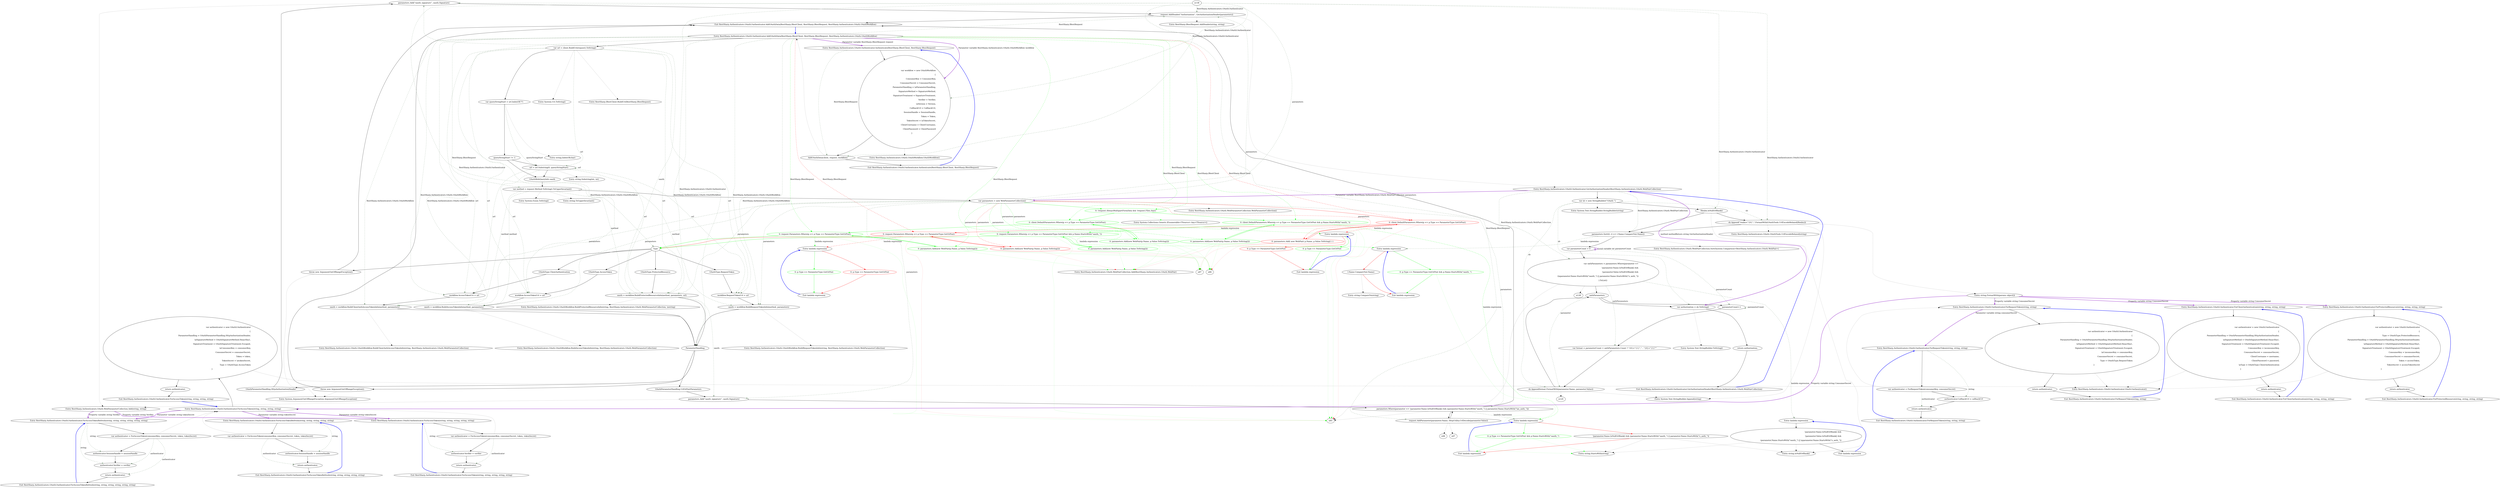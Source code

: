 digraph  {
n0 [cluster="RestSharp.Authenticators.OAuth1Authenticator.ForRequestToken(string, string)", label="Entry RestSharp.Authenticators.OAuth1Authenticator.ForRequestToken(string, string)", span="37-37"];
n1 [cluster="RestSharp.Authenticators.OAuth1Authenticator.ForRequestToken(string, string)", label="var authenticator = new OAuth1Authenticator\r\n									{\r\n										ParameterHandling = OAuthParameterHandling.HttpAuthorizationHeader,\r\n										\\nSignatureMethod = OAuthSignatureMethod.HmacSha1,\r\n										SignatureTreatment = OAuthSignatureTreatment.Escaped,\r\n										\\nConsumerKey = consumerKey,\r\n										ConsumerSecret = consumerSecret,\r\n											Type = OAuthType.RequestToken\r\n									}", span="39-47"];
n5 [cluster="RestSharp.Authenticators.OAuth1Authenticator.ForRequestToken(string, string, string)", label="Entry RestSharp.Authenticators.OAuth1Authenticator.ForRequestToken(string, string, string)", span="51-51"];
n2 [cluster="RestSharp.Authenticators.OAuth1Authenticator.ForRequestToken(string, string)", label="return authenticator;", span="48-48"];
n4 [cluster="RestSharp.Authenticators.OAuth1Authenticator.OAuth1Authenticator()", label="Entry RestSharp.Authenticators.OAuth1Authenticator.OAuth1Authenticator()", span="18-18"];
n3 [cluster="RestSharp.Authenticators.OAuth1Authenticator.ForRequestToken(string, string)", label="Exit RestSharp.Authenticators.OAuth1Authenticator.ForRequestToken(string, string)", span="37-37"];
n6 [cluster="RestSharp.Authenticators.OAuth1Authenticator.ForRequestToken(string, string, string)", label="var authenticator = ForRequestToken(consumerKey, consumerSecret)", span="53-53"];
n7 [cluster="RestSharp.Authenticators.OAuth1Authenticator.ForRequestToken(string, string, string)", label="authenticator.CallbackUrl = callbackUrl", span="54-54"];
n8 [cluster="RestSharp.Authenticators.OAuth1Authenticator.ForRequestToken(string, string, string)", label="return authenticator;", span="55-55"];
n9 [cluster="RestSharp.Authenticators.OAuth1Authenticator.ForRequestToken(string, string, string)", label="Exit RestSharp.Authenticators.OAuth1Authenticator.ForRequestToken(string, string, string)", span="51-51"];
n10 [cluster="RestSharp.Authenticators.OAuth1Authenticator.ForAccessToken(string, string, string, string)", label="Entry RestSharp.Authenticators.OAuth1Authenticator.ForAccessToken(string, string, string, string)", span="58-58"];
n11 [cluster="RestSharp.Authenticators.OAuth1Authenticator.ForAccessToken(string, string, string, string)", label="var authenticator = new OAuth1Authenticator\r\n									{\r\n										ParameterHandling = OAuthParameterHandling.HttpAuthorizationHeader,\r\n										\\nSignatureMethod = OAuthSignatureMethod.HmacSha1,\r\n										SignatureTreatment = OAuthSignatureTreatment.Escaped,\r\n										\\nConsumerKey = consumerKey,\r\n										ConsumerSecret = consumerSecret,\r\n										Token = token,\r\n										TokenSecret = \\ntokenSecret,\r\n										Type = OAuthType.AccessToken\r\n									}", span="60-70"];
n14 [cluster="RestSharp.Authenticators.OAuth1Authenticator.ForAccessToken(string, string, string, string, string)", label="Entry RestSharp.Authenticators.OAuth1Authenticator.ForAccessToken(string, string, string, string, string)", span="74-74"];
n19 [cluster="RestSharp.Authenticators.OAuth1Authenticator.ForAccessTokenRefresh(string, string, string, string, string)", label="Entry RestSharp.Authenticators.OAuth1Authenticator.ForAccessTokenRefresh(string, string, string, string, string)", span="81-81"];
n24 [cluster="RestSharp.Authenticators.OAuth1Authenticator.ForAccessTokenRefresh(string, string, string, string, string, string)", label="Entry RestSharp.Authenticators.OAuth1Authenticator.ForAccessTokenRefresh(string, string, string, string, string, string)", span="88-88"];
n12 [cluster="RestSharp.Authenticators.OAuth1Authenticator.ForAccessToken(string, string, string, string)", label="return authenticator;", span="71-71"];
n13 [cluster="RestSharp.Authenticators.OAuth1Authenticator.ForAccessToken(string, string, string, string)", label="Exit RestSharp.Authenticators.OAuth1Authenticator.ForAccessToken(string, string, string, string)", span="58-58"];
n15 [cluster="RestSharp.Authenticators.OAuth1Authenticator.ForAccessToken(string, string, string, string, string)", label="var authenticator = ForAccessToken(consumerKey, consumerSecret, token, tokenSecret)", span="76-76"];
n16 [cluster="RestSharp.Authenticators.OAuth1Authenticator.ForAccessToken(string, string, string, string, string)", label="authenticator.Verifier = verifier", span="77-77"];
n17 [cluster="RestSharp.Authenticators.OAuth1Authenticator.ForAccessToken(string, string, string, string, string)", label="return authenticator;", span="78-78"];
n18 [cluster="RestSharp.Authenticators.OAuth1Authenticator.ForAccessToken(string, string, string, string, string)", label="Exit RestSharp.Authenticators.OAuth1Authenticator.ForAccessToken(string, string, string, string, string)", span="74-74"];
n20 [cluster="RestSharp.Authenticators.OAuth1Authenticator.ForAccessTokenRefresh(string, string, string, string, string)", label="var authenticator = ForAccessToken(consumerKey, consumerSecret, token, tokenSecret)", span="83-83"];
n21 [cluster="RestSharp.Authenticators.OAuth1Authenticator.ForAccessTokenRefresh(string, string, string, string, string)", label="authenticator.SessionHandle = sessionHandle", span="84-84"];
n22 [cluster="RestSharp.Authenticators.OAuth1Authenticator.ForAccessTokenRefresh(string, string, string, string, string)", label="return authenticator;", span="85-85"];
n23 [cluster="RestSharp.Authenticators.OAuth1Authenticator.ForAccessTokenRefresh(string, string, string, string, string)", label="Exit RestSharp.Authenticators.OAuth1Authenticator.ForAccessTokenRefresh(string, string, string, string, string)", span="81-81"];
n25 [cluster="RestSharp.Authenticators.OAuth1Authenticator.ForAccessTokenRefresh(string, string, string, string, string, string)", label="var authenticator = ForAccessToken(consumerKey, consumerSecret, token, tokenSecret)", span="90-90"];
n26 [cluster="RestSharp.Authenticators.OAuth1Authenticator.ForAccessTokenRefresh(string, string, string, string, string, string)", label="authenticator.SessionHandle = sessionHandle", span="91-91"];
n27 [cluster="RestSharp.Authenticators.OAuth1Authenticator.ForAccessTokenRefresh(string, string, string, string, string, string)", label="authenticator.Verifier = verifier", span="92-92"];
n28 [cluster="RestSharp.Authenticators.OAuth1Authenticator.ForAccessTokenRefresh(string, string, string, string, string, string)", label="return authenticator;", span="93-93"];
n29 [cluster="RestSharp.Authenticators.OAuth1Authenticator.ForAccessTokenRefresh(string, string, string, string, string, string)", label="Exit RestSharp.Authenticators.OAuth1Authenticator.ForAccessTokenRefresh(string, string, string, string, string, string)", span="88-88"];
n30 [cluster="RestSharp.Authenticators.OAuth1Authenticator.ForClientAuthentication(string, string, string, string)", label="Entry RestSharp.Authenticators.OAuth1Authenticator.ForClientAuthentication(string, string, string, string)", span="96-96"];
n31 [cluster="RestSharp.Authenticators.OAuth1Authenticator.ForClientAuthentication(string, string, string, string)", label="var authenticator = new OAuth1Authenticator\r\n			{\r\n				ParameterHandling = OAuthParameterHandling.HttpAuthorizationHeader,\r\n				\\nSignatureMethod = OAuthSignatureMethod.HmacSha1,\r\n				SignatureTreatment = OAuthSignatureTreatment.Escaped,\r\n				ConsumerKey = \\nconsumerKey,\r\n				ConsumerSecret = consumerSecret,\r\n				ClientUsername = username,\r\n				ClientPassword = password,\r\n                \\nType = OAuthType.ClientAuthentication\r\n			}", span="98-108"];
n32 [cluster="RestSharp.Authenticators.OAuth1Authenticator.ForClientAuthentication(string, string, string, string)", label="return authenticator;", span="109-109"];
n33 [cluster="RestSharp.Authenticators.OAuth1Authenticator.ForClientAuthentication(string, string, string, string)", label="Exit RestSharp.Authenticators.OAuth1Authenticator.ForClientAuthentication(string, string, string, string)", span="96-96"];
n34 [cluster="RestSharp.Authenticators.OAuth1Authenticator.ForProtectedResource(string, string, string, string)", label="Entry RestSharp.Authenticators.OAuth1Authenticator.ForProtectedResource(string, string, string, string)", span="112-112"];
n35 [cluster="RestSharp.Authenticators.OAuth1Authenticator.ForProtectedResource(string, string, string, string)", label="var authenticator = new OAuth1Authenticator\r\n			{\r\n				Type = OAuthType.ProtectedResource,\r\n				ParameterHandling = OAuthParameterHandling.HttpAuthorizationHeader,\r\n				\\nSignatureMethod = OAuthSignatureMethod.HmacSha1,\r\n				SignatureTreatment = OAuthSignatureTreatment.Escaped,\r\n				ConsumerKey = \\nconsumerKey,\r\n				ConsumerSecret = consumerSecret,\r\n				Token = accessToken,\r\n				TokenSecret = accessTokenSecret\r\n			}", span="114-124"];
n36 [cluster="RestSharp.Authenticators.OAuth1Authenticator.ForProtectedResource(string, string, string, string)", label="return authenticator;", span="125-125"];
n37 [cluster="RestSharp.Authenticators.OAuth1Authenticator.ForProtectedResource(string, string, string, string)", label="Exit RestSharp.Authenticators.OAuth1Authenticator.ForProtectedResource(string, string, string, string)", span="112-112"];
n38 [cluster="RestSharp.Authenticators.OAuth1Authenticator.Authenticate(RestSharp.IRestClient, RestSharp.IRestRequest)", label="Entry RestSharp.Authenticators.OAuth1Authenticator.Authenticate(RestSharp.IRestClient, RestSharp.IRestRequest)", span="128-128"];
n39 [cluster="RestSharp.Authenticators.OAuth1Authenticator.Authenticate(RestSharp.IRestClient, RestSharp.IRestRequest)", label="var workflow = new OAuthWorkflow\r\n			{\r\n				ConsumerKey = ConsumerKey,\r\n				ConsumerSecret = ConsumerSecret,\r\n				ParameterHandling = \\nParameterHandling,\r\n				SignatureMethod = SignatureMethod,\r\n				SignatureTreatment = SignatureTreatment,\r\n				Verifier = Verifier,\r\n				\\nVersion = Version,\r\n				CallbackUrl = CallbackUrl,\r\n				SessionHandle = SessionHandle,\r\n				Token = Token,\r\n				TokenSecret = \\nTokenSecret,\r\n				ClientUsername = ClientUsername,\r\n				ClientPassword = ClientPassword\r\n			}", span="130-145"];
n40 [cluster="RestSharp.Authenticators.OAuth1Authenticator.Authenticate(RestSharp.IRestClient, RestSharp.IRestRequest)", label="AddOAuthData(client, request, workflow)", span="147-147"];
n42 [cluster="RestSharp.Authenticators.OAuth.OAuthWorkflow.OAuthWorkflow()", label="Entry RestSharp.Authenticators.OAuth.OAuthWorkflow.OAuthWorkflow()", span="13-13"];
n41 [cluster="RestSharp.Authenticators.OAuth1Authenticator.Authenticate(RestSharp.IRestClient, RestSharp.IRestRequest)", label="Exit RestSharp.Authenticators.OAuth1Authenticator.Authenticate(RestSharp.IRestClient, RestSharp.IRestRequest)", span="128-128"];
n43 [cluster="RestSharp.Authenticators.OAuth1Authenticator.AddOAuthData(RestSharp.IRestClient, RestSharp.IRestRequest, RestSharp.Authenticators.OAuth.OAuthWorkflow)", label="Entry RestSharp.Authenticators.OAuth1Authenticator.AddOAuthData(RestSharp.IRestClient, RestSharp.IRestRequest, RestSharp.Authenticators.OAuth.OAuthWorkflow)", span="150-150"];
n44 [cluster="RestSharp.Authenticators.OAuth1Authenticator.AddOAuthData(RestSharp.IRestClient, RestSharp.IRestRequest, RestSharp.Authenticators.OAuth.OAuthWorkflow)", label="var url = client.BuildUri(request).ToString()", span="152-152"];
n49 [cluster="RestSharp.Authenticators.OAuth1Authenticator.AddOAuthData(RestSharp.IRestClient, RestSharp.IRestRequest, RestSharp.Authenticators.OAuth.OAuthWorkflow)", label="var method = request.Method.ToString().ToUpperInvariant()", span="161-161"];
n51 [cluster="RestSharp.Authenticators.OAuth1Authenticator.AddOAuthData(RestSharp.IRestClient, RestSharp.IRestRequest, RestSharp.Authenticators.OAuth.OAuthWorkflow)", color=red, community=0, label="0: client.DefaultParameters.Where(p => p.Type == ParameterType.GetOrPost)", span="171-171"];
n53 [cluster="RestSharp.Authenticators.OAuth1Authenticator.AddOAuthData(RestSharp.IRestClient, RestSharp.IRestRequest, RestSharp.Authenticators.OAuth.OAuthWorkflow)", color=red, community=0, label="0: request.Parameters.Where(p => p.Type == ParameterType.GetOrPost)", span="175-175"];
n57 [cluster="RestSharp.Authenticators.OAuth1Authenticator.AddOAuthData(RestSharp.IRestClient, RestSharp.IRestRequest, RestSharp.Authenticators.OAuth.OAuthWorkflow)", label="workflow.RequestTokenUrl = url", span="183-183"];
n58 [cluster="RestSharp.Authenticators.OAuth1Authenticator.AddOAuthData(RestSharp.IRestClient, RestSharp.IRestRequest, RestSharp.Authenticators.OAuth.OAuthWorkflow)", label="oauth = workflow.BuildRequestTokenInfo(method, parameters)", span="184-184"];
n60 [cluster="RestSharp.Authenticators.OAuth1Authenticator.AddOAuthData(RestSharp.IRestClient, RestSharp.IRestRequest, RestSharp.Authenticators.OAuth.OAuthWorkflow)", label="workflow.AccessTokenUrl = url", span="187-187"];
n61 [cluster="RestSharp.Authenticators.OAuth1Authenticator.AddOAuthData(RestSharp.IRestClient, RestSharp.IRestRequest, RestSharp.Authenticators.OAuth.OAuthWorkflow)", label="oauth = workflow.BuildAccessTokenInfo(method, parameters)", span="188-188"];
n63 [cluster="RestSharp.Authenticators.OAuth1Authenticator.AddOAuthData(RestSharp.IRestClient, RestSharp.IRestRequest, RestSharp.Authenticators.OAuth.OAuthWorkflow)", label="workflow.AccessTokenUrl = url", span="191-191"];
n64 [cluster="RestSharp.Authenticators.OAuth1Authenticator.AddOAuthData(RestSharp.IRestClient, RestSharp.IRestRequest, RestSharp.Authenticators.OAuth.OAuthWorkflow)", label="oauth = workflow.BuildClientAuthAccessTokenInfo(method, parameters)", span="192-192"];
n66 [cluster="RestSharp.Authenticators.OAuth1Authenticator.AddOAuthData(RestSharp.IRestClient, RestSharp.IRestRequest, RestSharp.Authenticators.OAuth.OAuthWorkflow)", label="oauth = workflow.BuildProtectedResourceInfo(method, parameters, url)", span="195-195"];
n71 [cluster="RestSharp.Authenticators.OAuth1Authenticator.AddOAuthData(RestSharp.IRestClient, RestSharp.IRestRequest, RestSharp.Authenticators.OAuth.OAuthWorkflow)", label="request.AddHeader(''Authorization'', GetAuthorizationHeader(parameters))", span="205-205"];
n75 [cluster="RestSharp.Authenticators.OAuth1Authenticator.AddOAuthData(RestSharp.IRestClient, RestSharp.IRestRequest, RestSharp.Authenticators.OAuth.OAuthWorkflow)", label="request.AddParameter(parameter.Name, HttpUtility.UrlDecode(parameter.Value))", span="211-211"];
d51 [cluster="RestSharp.Authenticators.OAuth1Authenticator.AddOAuthData(RestSharp.IRestClient, RestSharp.IRestRequest, RestSharp.Authenticators.OAuth.OAuthWorkflow)", color=green, community=0, label="0: !request.AlwaysMultipartFormData && !request.Files.Any()", span="171-171"];
d52 [cluster="RestSharp.Authenticators.OAuth1Authenticator.AddOAuthData(RestSharp.IRestClient, RestSharp.IRestRequest, RestSharp.Authenticators.OAuth.OAuthWorkflow)", color=green, community=0, label="0: client.DefaultParameters.Where(p => p.Type == ParameterType.GetOrPost)", span="173-173"];
d56 [cluster="RestSharp.Authenticators.OAuth1Authenticator.AddOAuthData(RestSharp.IRestClient, RestSharp.IRestRequest, RestSharp.Authenticators.OAuth.OAuthWorkflow)", color=green, community=0, label="0: client.DefaultParameters.Where(p => p.Type == ParameterType.GetOrPost && p.Name.StartsWith(''oauth_''))", span="186-186"];
d54 [cluster="RestSharp.Authenticators.OAuth1Authenticator.AddOAuthData(RestSharp.IRestClient, RestSharp.IRestRequest, RestSharp.Authenticators.OAuth.OAuthWorkflow)", color=green, community=0, label="0: request.Parameters.Where(p => p.Type == ParameterType.GetOrPost)", span="177-177"];
d58 [cluster="RestSharp.Authenticators.OAuth1Authenticator.AddOAuthData(RestSharp.IRestClient, RestSharp.IRestRequest, RestSharp.Authenticators.OAuth.OAuthWorkflow)", color=green, community=0, label="0: request.Parameters.Where(p => p.Type == ParameterType.GetOrPost && p.Name.StartsWith(''oauth_''))", span="190-190"];
n45 [cluster="RestSharp.Authenticators.OAuth1Authenticator.AddOAuthData(RestSharp.IRestClient, RestSharp.IRestRequest, RestSharp.Authenticators.OAuth.OAuthWorkflow)", label="var queryStringStart = url.IndexOf('?')", span="153-153"];
n47 [cluster="RestSharp.Authenticators.OAuth1Authenticator.AddOAuthData(RestSharp.IRestClient, RestSharp.IRestRequest, RestSharp.Authenticators.OAuth.OAuthWorkflow)", label="url = url.Substring(0, queryStringStart)", span="155-155"];
n78 [cluster="RestSharp.IRestClient.BuildUri(RestSharp.IRestRequest)", label="Entry RestSharp.IRestClient.BuildUri(RestSharp.IRestRequest)", span="92-92"];
n79 [cluster="System.Uri.ToString()", label="Entry System.Uri.ToString()", span="0-0"];
n46 [cluster="RestSharp.Authenticators.OAuth1Authenticator.AddOAuthData(RestSharp.IRestClient, RestSharp.IRestRequest, RestSharp.Authenticators.OAuth.OAuthWorkflow)", label="queryStringStart != -1", span="154-154"];
n80 [cluster="string.IndexOf(char)", label="Entry string.IndexOf(char)", span="0-0"];
n48 [cluster="RestSharp.Authenticators.OAuth1Authenticator.AddOAuthData(RestSharp.IRestClient, RestSharp.IRestRequest, RestSharp.Authenticators.OAuth.OAuthWorkflow)", label="OAuthWebQueryInfo oauth", span="157-157"];
n81 [cluster="string.Substring(int, int)", label="Entry string.Substring(int, int)", span="0-0"];
n50 [cluster="RestSharp.Authenticators.OAuth1Authenticator.AddOAuthData(RestSharp.IRestClient, RestSharp.IRestRequest, RestSharp.Authenticators.OAuth.OAuthWorkflow)", label="var parameters = new WebParameterCollection()", span="164-164"];
n82 [cluster="System.Enum.ToString()", label="Entry System.Enum.ToString()", span="0-0"];
n83 [cluster="string.ToUpperInvariant()", label="Entry string.ToUpperInvariant()", span="0-0"];
n52 [cluster="RestSharp.Authenticators.OAuth1Authenticator.AddOAuthData(RestSharp.IRestClient, RestSharp.IRestRequest, RestSharp.Authenticators.OAuth.OAuthWorkflow)", color=red, community=0, label="0: parameters.Add( new WebPair( p.Name, p.Value.ToString() ) )", span="173-173"];
n54 [cluster="RestSharp.Authenticators.OAuth1Authenticator.AddOAuthData(RestSharp.IRestClient, RestSharp.IRestRequest, RestSharp.Authenticators.OAuth.OAuthWorkflow)", color=red, community=0, label="0: parameters.Add(new WebPair(p.Name, p.Value.ToString()))", span="177-177"];
n70 [cluster="RestSharp.Authenticators.OAuth1Authenticator.AddOAuthData(RestSharp.IRestClient, RestSharp.IRestRequest, RestSharp.Authenticators.OAuth.OAuthWorkflow)", label="parameters.Add(''oauth_signature'', oauth.Signature)", span="204-204"];
n73 [cluster="RestSharp.Authenticators.OAuth1Authenticator.AddOAuthData(RestSharp.IRestClient, RestSharp.IRestRequest, RestSharp.Authenticators.OAuth.OAuthWorkflow)", label="parameters.Add(''oauth_signature'', oauth.Signature)", span="208-208"];
n74 [cluster="RestSharp.Authenticators.OAuth1Authenticator.AddOAuthData(RestSharp.IRestClient, RestSharp.IRestRequest, RestSharp.Authenticators.OAuth.OAuthWorkflow)", label="parameters.Where(parameter => !parameter.Name.IsNullOrBlank() && (parameter.Name.StartsWith(''oauth_'') || parameter.Name.StartsWith(''\\nx_auth_'')))", span="209-209"];
d53 [cluster="RestSharp.Authenticators.OAuth1Authenticator.AddOAuthData(RestSharp.IRestClient, RestSharp.IRestRequest, RestSharp.Authenticators.OAuth.OAuthWorkflow)", color=green, community=0, label="0: parameters.Add(new WebPair(p.Name, p.Value.ToString()))", span="175-175"];
d55 [cluster="RestSharp.Authenticators.OAuth1Authenticator.AddOAuthData(RestSharp.IRestClient, RestSharp.IRestRequest, RestSharp.Authenticators.OAuth.OAuthWorkflow)", color=green, community=0, label="0: parameters.Add(new WebPair(p.Name, p.Value.ToString()))", span="179-179"];
d57 [cluster="RestSharp.Authenticators.OAuth1Authenticator.AddOAuthData(RestSharp.IRestClient, RestSharp.IRestRequest, RestSharp.Authenticators.OAuth.OAuthWorkflow)", color=green, community=0, label="0: parameters.Add(new WebPair(p.Name, p.Value.ToString()))", span="188-188"];
d59 [cluster="RestSharp.Authenticators.OAuth1Authenticator.AddOAuthData(RestSharp.IRestClient, RestSharp.IRestRequest, RestSharp.Authenticators.OAuth.OAuthWorkflow)", color=green, community=0, label="0: parameters.Add(new WebPair(p.Name, p.Value.ToString()))", span="192-192"];
n84 [cluster="RestSharp.Authenticators.OAuth.WebParameterCollection.WebParameterCollection()", label="Entry RestSharp.Authenticators.OAuth.WebParameterCollection.WebParameterCollection()", span="18-18"];
n99 [cluster="lambda expression", label="Entry lambda expression", span="171-171"];
n88 [cluster="RestSharp.Authenticators.OAuth.WebPairCollection.Add(RestSharp.Authenticators.OAuth.WebPair)", label="Entry RestSharp.Authenticators.OAuth.WebPairCollection.Add(RestSharp.Authenticators.OAuth.WebPair)", span="133-133"];
n55 [cluster="RestSharp.Authenticators.OAuth1Authenticator.AddOAuthData(RestSharp.IRestClient, RestSharp.IRestRequest, RestSharp.Authenticators.OAuth.OAuthWorkflow)", label=Type, span="180-180"];
n102 [cluster="lambda expression", label="Entry lambda expression", span="175-175"];
n56 [cluster="RestSharp.Authenticators.OAuth1Authenticator.AddOAuthData(RestSharp.IRestClient, RestSharp.IRestRequest, RestSharp.Authenticators.OAuth.OAuthWorkflow)", label="OAuthType.RequestToken", span="182-182"];
n59 [cluster="RestSharp.Authenticators.OAuth1Authenticator.AddOAuthData(RestSharp.IRestClient, RestSharp.IRestRequest, RestSharp.Authenticators.OAuth.OAuthWorkflow)", label="OAuthType.AccessToken", span="186-186"];
n62 [cluster="RestSharp.Authenticators.OAuth1Authenticator.AddOAuthData(RestSharp.IRestClient, RestSharp.IRestRequest, RestSharp.Authenticators.OAuth.OAuthWorkflow)", label="OAuthType.ClientAuthentication", span="190-190"];
n65 [cluster="RestSharp.Authenticators.OAuth1Authenticator.AddOAuthData(RestSharp.IRestClient, RestSharp.IRestRequest, RestSharp.Authenticators.OAuth.OAuthWorkflow)", label="OAuthType.ProtectedResource", span="194-194"];
n67 [cluster="RestSharp.Authenticators.OAuth1Authenticator.AddOAuthData(RestSharp.IRestClient, RestSharp.IRestRequest, RestSharp.Authenticators.OAuth.OAuthWorkflow)", label="throw new ArgumentOutOfRangeException();", span="198-198"];
n68 [cluster="RestSharp.Authenticators.OAuth1Authenticator.AddOAuthData(RestSharp.IRestClient, RestSharp.IRestRequest, RestSharp.Authenticators.OAuth.OAuthWorkflow)", label=ParameterHandling, span="201-201"];
n89 [cluster="RestSharp.Authenticators.OAuth.OAuthWorkflow.BuildRequestTokenInfo(string, RestSharp.Authenticators.OAuth.WebParameterCollection)", label="Entry RestSharp.Authenticators.OAuth.OAuthWorkflow.BuildRequestTokenInfo(string, RestSharp.Authenticators.OAuth.WebParameterCollection)", span="62-62"];
n90 [cluster="RestSharp.Authenticators.OAuth.OAuthWorkflow.BuildAccessTokenInfo(string, RestSharp.Authenticators.OAuth.WebParameterCollection)", label="Entry RestSharp.Authenticators.OAuth.OAuthWorkflow.BuildAccessTokenInfo(string, RestSharp.Authenticators.OAuth.WebParameterCollection)", span="118-118"];
n91 [cluster="RestSharp.Authenticators.OAuth.OAuthWorkflow.BuildClientAuthAccessTokenInfo(string, RestSharp.Authenticators.OAuth.WebParameterCollection)", label="Entry RestSharp.Authenticators.OAuth.OAuthWorkflow.BuildClientAuthAccessTokenInfo(string, RestSharp.Authenticators.OAuth.WebParameterCollection)", span="165-165"];
n92 [cluster="RestSharp.Authenticators.OAuth.OAuthWorkflow.BuildProtectedResourceInfo(string, RestSharp.Authenticators.OAuth.WebParameterCollection, \\nstring)", label="Entry RestSharp.Authenticators.OAuth.OAuthWorkflow.BuildProtectedResourceInfo(string, RestSharp.Authenticators.OAuth.WebParameterCollection, \\nstring)", span="204-204"];
n77 [cluster="RestSharp.Authenticators.OAuth1Authenticator.AddOAuthData(RestSharp.IRestClient, RestSharp.IRestRequest, RestSharp.Authenticators.OAuth.OAuthWorkflow)", label="Exit RestSharp.Authenticators.OAuth1Authenticator.AddOAuthData(RestSharp.IRestClient, RestSharp.IRestRequest, RestSharp.Authenticators.OAuth.OAuthWorkflow)", span="150-150"];
n93 [cluster="System.ArgumentOutOfRangeException.ArgumentOutOfRangeException()", label="Entry System.ArgumentOutOfRangeException.ArgumentOutOfRangeException()", span="0-0"];
n69 [cluster="RestSharp.Authenticators.OAuth1Authenticator.AddOAuthData(RestSharp.IRestClient, RestSharp.IRestRequest, RestSharp.Authenticators.OAuth.OAuthWorkflow)", label="OAuthParameterHandling.HttpAuthorizationHeader", span="203-203"];
n72 [cluster="RestSharp.Authenticators.OAuth1Authenticator.AddOAuthData(RestSharp.IRestClient, RestSharp.IRestRequest, RestSharp.Authenticators.OAuth.OAuthWorkflow)", label="OAuthParameterHandling.UrlOrPostParameters", span="207-207"];
n76 [cluster="RestSharp.Authenticators.OAuth1Authenticator.AddOAuthData(RestSharp.IRestClient, RestSharp.IRestRequest, RestSharp.Authenticators.OAuth.OAuthWorkflow)", label="throw new ArgumentOutOfRangeException();", span="215-215"];
n94 [cluster="RestSharp.Authenticators.OAuth.WebParameterCollection.Add(string, string)", label="Entry RestSharp.Authenticators.OAuth.WebParameterCollection.Add(string, string)", span="30-30"];
n95 [cluster="RestSharp.Authenticators.OAuth1Authenticator.GetAuthorizationHeader(RestSharp.Authenticators.OAuth.WebPairCollection)", label="Entry RestSharp.Authenticators.OAuth1Authenticator.GetAuthorizationHeader(RestSharp.Authenticators.OAuth.WebPairCollection)", span="219-219"];
n96 [cluster="RestSharp.IRestRequest.AddHeader(string, string)", label="Entry RestSharp.IRestRequest.AddHeader(string, string)", span="229-229"];
n105 [cluster="lambda expression", label="Entry lambda expression", span="209-209"];
d90 [cluster="System.Collections.Generic.IEnumerable<TSource>.Any<TSource>()", label="Entry System.Collections.Generic.IEnumerable<TSource>.Any<TSource>()", span="0-0"];
n131 [cluster="lambda expression", label="Entry lambda expression", span="227-227"];
n110 [cluster="RestSharp.Authenticators.OAuth1Authenticator.GetAuthorizationHeader(RestSharp.Authenticators.OAuth.WebPairCollection)", label="var sb = new StringBuilder(''OAuth '')", span="221-221"];
n113 [cluster="RestSharp.Authenticators.OAuth1Authenticator.GetAuthorizationHeader(RestSharp.Authenticators.OAuth.WebPairCollection)", label="parameters.Sort((l, r) => l.Name.CompareTo(r.Name))", span="227-227"];
n115 [cluster="RestSharp.Authenticators.OAuth1Authenticator.GetAuthorizationHeader(RestSharp.Authenticators.OAuth.WebPairCollection)", label="var oathParameters = parameters.Where(parameter =>\r\n				!parameter.Name.IsNullOrBlank() &&\r\n				!parameter.Value.IsNullOrBlank() &&\r\n                (\\nparameter.Name.StartsWith(''oauth_'') || parameter.Name.StartsWith(''x_auth_''))\r\n				).ToList()", span="230-234"];
n120 [cluster="RestSharp.Authenticators.OAuth1Authenticator.GetAuthorizationHeader(RestSharp.Authenticators.OAuth.WebPairCollection)", label="var authorization = sb.ToString()", span="242-242"];
n111 [cluster="RestSharp.Authenticators.OAuth1Authenticator.GetAuthorizationHeader(RestSharp.Authenticators.OAuth.WebPairCollection)", label="!Realm.IsNullOrBlank()", span="222-222"];
n112 [cluster="RestSharp.Authenticators.OAuth1Authenticator.GetAuthorizationHeader(RestSharp.Authenticators.OAuth.WebPairCollection)", label="sb.Append(''realm=\''{0}\'',''.FormatWith(OAuthTools.UrlEncodeRelaxed(Realm)))", span="224-224"];
n119 [cluster="RestSharp.Authenticators.OAuth1Authenticator.GetAuthorizationHeader(RestSharp.Authenticators.OAuth.WebPairCollection)", label="sb.Append(format.FormatWith(parameter.Name, parameter.Value))", span="239-239"];
n123 [cluster="System.Text.StringBuilder.StringBuilder(string)", label="Entry System.Text.StringBuilder.StringBuilder(string)", span="0-0"];
n108 [cluster="string.IsNullOrBlank()", label="Entry string.IsNullOrBlank()", span="11-11"];
n124 [cluster="RestSharp.Authenticators.OAuth.OAuthTools.UrlEncodeRelaxed(string)", label="Entry RestSharp.Authenticators.OAuth.OAuthTools.UrlEncodeRelaxed(string)", span="108-108"];
n125 [cluster="string.FormatWith(params object[])", label="Entry string.FormatWith(params object[])", span="27-27"];
n126 [cluster="System.Text.StringBuilder.Append(string)", label="Entry System.Text.StringBuilder.Append(string)", span="0-0"];
n114 [cluster="RestSharp.Authenticators.OAuth1Authenticator.GetAuthorizationHeader(RestSharp.Authenticators.OAuth.WebPairCollection)", label="var parameterCount = 0", span="229-229"];
n127 [cluster="RestSharp.Authenticators.OAuth.WebPairCollection.Sort(System.Comparison<RestSharp.Authenticators.OAuth.WebPair>)", label="Entry RestSharp.Authenticators.OAuth.WebPairCollection.Sort(System.Comparison<RestSharp.Authenticators.OAuth.WebPair>)", span="96-96"];
n117 [cluster="RestSharp.Authenticators.OAuth1Authenticator.GetAuthorizationHeader(RestSharp.Authenticators.OAuth.WebPairCollection)", label="parameterCount++", span="237-237"];
n116 [cluster="RestSharp.Authenticators.OAuth1Authenticator.GetAuthorizationHeader(RestSharp.Authenticators.OAuth.WebPairCollection)", label=oathParameters, span="235-235"];
n118 [cluster="RestSharp.Authenticators.OAuth1Authenticator.GetAuthorizationHeader(RestSharp.Authenticators.OAuth.WebPairCollection)", label="var format = parameterCount < oathParameters.Count ? ''{0}=\''{1}\'','' : ''{0}=\''{1}\''''", span="238-238"];
n135 [cluster="lambda expression", label="Entry lambda expression", span="230-233"];
n121 [cluster="RestSharp.Authenticators.OAuth1Authenticator.GetAuthorizationHeader(RestSharp.Authenticators.OAuth.WebPairCollection)", label="return authorization;", span="243-243"];
n130 [cluster="System.Text.StringBuilder.ToString()", label="Entry System.Text.StringBuilder.ToString()", span="0-0"];
n122 [cluster="RestSharp.Authenticators.OAuth1Authenticator.GetAuthorizationHeader(RestSharp.Authenticators.OAuth.WebPairCollection)", label="Exit RestSharp.Authenticators.OAuth1Authenticator.GetAuthorizationHeader(RestSharp.Authenticators.OAuth.WebPairCollection)", span="219-219"];
n100 [cluster="lambda expression", color=red, community=0, label="0: p.Type == ParameterType.GetOrPost", span="171-171"];
d106 [cluster="lambda expression", color=green, community=0, label="0: p.Type == ParameterType.GetOrPost", span="173-173"];
n101 [cluster="lambda expression", label="Exit lambda expression", span="171-171"];
d109 [cluster="lambda expression", color=green, community=0, label="0: p.Type == ParameterType.GetOrPost", span="177-177"];
n104 [cluster="lambda expression", label="Exit lambda expression", span="175-175"];
d112 [cluster="lambda expression", color=green, community=0, label="0: p.Type == ParameterType.GetOrPost && p.Name.StartsWith(''oauth_'')", span="186-186"];
n107 [cluster="lambda expression", label="Exit lambda expression", span="209-209"];
n109 [cluster="string.StartsWith(string)", label="Entry string.StartsWith(string)", span="0-0"];
d116 [cluster="lambda expression", color=green, community=0, label="0: p.Type == ParameterType.GetOrPost && p.Name.StartsWith(''oauth_'')", span="190-190"];
n133 [cluster="lambda expression", label="Exit lambda expression", span="227-227"];
n103 [cluster="lambda expression", color=red, community=0, label="0: p.Type == ParameterType.GetOrPost", span="175-175"];
n106 [cluster="lambda expression", label="!parameter.Name.IsNullOrBlank() && (parameter.Name.StartsWith(''oauth_'') || parameter.Name.StartsWith(''x_auth_''))", span="209-209"];
n132 [cluster="lambda expression", label="l.Name.CompareTo(r.Name)", span="227-227"];
n134 [cluster="string.CompareTo(string)", label="Entry string.CompareTo(string)", span="0-0"];
n136 [cluster="lambda expression", label="!parameter.Name.IsNullOrBlank() &&\r\n				!parameter.Value.IsNullOrBlank() &&\r\n                (parameter.Name.StartsWith(''oauth_'') || \\nparameter.Name.StartsWith(''x_auth_''))", span="231-233"];
n137 [cluster="lambda expression", label="Exit lambda expression", span="230-233"];
n85;
n97;
n98;
n86;
n87;
n128;
n129;
n138;
n0 -> n1  [key=0, style=solid];
n0 -> n5  [color=darkorchid, key=3, label="Parameter variable string consumerSecret", style=bold];
n1 -> n2  [key=0, style=solid];
n1 -> n4  [key=2, style=dotted];
n5 -> n6  [key=0, style=solid];
n5 -> n7  [color=darkseagreen4, key=1, label=string, style=dashed];
n2 -> n3  [key=0, style=solid];
n3 -> n0  [color=blue, key=0, style=bold];
n6 -> n0  [key=2, style=dotted];
n6 -> n7  [key=0, style=solid];
n6 -> n8  [color=darkseagreen4, key=1, label=authenticator, style=dashed];
n7 -> n8  [key=0, style=solid];
n8 -> n9  [key=0, style=solid];
n9 -> n5  [color=blue, key=0, style=bold];
n10 -> n11  [key=0, style=solid];
n10 -> n14  [color=darkorchid, key=3, label="Parameter variable string tokenSecret", style=bold];
n10 -> n19  [color=darkorchid, key=3, label="Parameter variable string tokenSecret", style=bold];
n10 -> n24  [color=darkorchid, key=3, label="Parameter variable string tokenSecret", style=bold];
n11 -> n4  [key=2, style=dotted];
n11 -> n12  [key=0, style=solid];
n14 -> n15  [key=0, style=solid];
n14 -> n16  [color=darkseagreen4, key=1, label=string, style=dashed];
n19 -> n20  [key=0, style=solid];
n19 -> n21  [color=darkseagreen4, key=1, label=string, style=dashed];
n24 -> n25  [key=0, style=solid];
n24 -> n26  [color=darkseagreen4, key=1, label=string, style=dashed];
n24 -> n27  [color=darkseagreen4, key=1, label=string, style=dashed];
n12 -> n13  [key=0, style=solid];
n13 -> n10  [color=blue, key=0, style=bold];
n15 -> n10  [key=2, style=dotted];
n15 -> n16  [key=0, style=solid];
n15 -> n17  [color=darkseagreen4, key=1, label=authenticator, style=dashed];
n16 -> n17  [key=0, style=solid];
n17 -> n18  [key=0, style=solid];
n18 -> n14  [color=blue, key=0, style=bold];
n20 -> n10  [key=2, style=dotted];
n20 -> n21  [key=0, style=solid];
n20 -> n22  [color=darkseagreen4, key=1, label=authenticator, style=dashed];
n21 -> n22  [key=0, style=solid];
n22 -> n23  [key=0, style=solid];
n23 -> n19  [color=blue, key=0, style=bold];
n25 -> n10  [key=2, style=dotted];
n25 -> n26  [key=0, style=solid];
n25 -> n27  [color=darkseagreen4, key=1, label=authenticator, style=dashed];
n25 -> n28  [color=darkseagreen4, key=1, label=authenticator, style=dashed];
n26 -> n27  [key=0, style=solid];
n27 -> n28  [key=0, style=solid];
n28 -> n29  [key=0, style=solid];
n29 -> n24  [color=blue, key=0, style=bold];
n30 -> n31  [key=0, style=solid];
n31 -> n4  [key=2, style=dotted];
n31 -> n32  [key=0, style=solid];
n32 -> n33  [key=0, style=solid];
n33 -> n30  [color=blue, key=0, style=bold];
n34 -> n35  [key=0, style=solid];
n35 -> n4  [key=2, style=dotted];
n35 -> n36  [key=0, style=solid];
n36 -> n37  [key=0, style=solid];
n37 -> n34  [color=blue, key=0, style=bold];
n38 -> n39  [key=0, style=solid];
n38 -> n40  [color=darkseagreen4, key=1, label="RestSharp.IRestRequest", style=dashed];
n39 -> n40  [key=0, style=solid];
n39 -> n42  [key=2, style=dotted];
n40 -> n41  [key=0, style=solid];
n40 -> n43  [key=2, style=dotted];
n41 -> n38  [color=blue, key=0, style=bold];
n43 -> n38  [color=darkorchid, key=3, label="Parameter variable RestSharp.IRestRequest request", style=bold];
n43 -> n39  [color=darkorchid, key=3, label="Parameter variable RestSharp.Authenticators.OAuth.OAuthWorkflow workflow", style=bold];
n43 -> n44  [key=0, style=solid];
n43 -> n49  [color=darkseagreen4, key=1, label="RestSharp.IRestRequest", style=dashed];
n43 -> n51  [color=red, key=1, label="RestSharp.IRestClient", style=dashed];
n43 -> n53  [color=red, key=1, label="RestSharp.IRestRequest", style=dashed];
n43 -> n57  [color=darkseagreen4, key=1, label="RestSharp.Authenticators.OAuth.OAuthWorkflow", style=dashed];
n43 -> n58  [color=darkseagreen4, key=1, label="RestSharp.Authenticators.OAuth.OAuthWorkflow", style=dashed];
n43 -> n60  [color=darkseagreen4, key=1, label="RestSharp.Authenticators.OAuth.OAuthWorkflow", style=dashed];
n43 -> n61  [color=darkseagreen4, key=1, label="RestSharp.Authenticators.OAuth.OAuthWorkflow", style=dashed];
n43 -> n63  [color=darkseagreen4, key=1, label="RestSharp.Authenticators.OAuth.OAuthWorkflow", style=dashed];
n43 -> n64  [color=darkseagreen4, key=1, label="RestSharp.Authenticators.OAuth.OAuthWorkflow", style=dashed];
n43 -> n66  [color=darkseagreen4, key=1, label="RestSharp.Authenticators.OAuth.OAuthWorkflow", style=dashed];
n43 -> n71  [color=darkseagreen4, key=1, label="RestSharp.IRestRequest", style=dashed];
n43 -> n75  [color=darkseagreen4, key=1, label="RestSharp.IRestRequest", style=dashed];
n43 -> d51  [color=green, key=1, label="RestSharp.IRestRequest", style=dashed];
n43 -> d52  [color=green, key=1, label="RestSharp.IRestClient", style=dashed];
n43 -> d56  [color=green, key=1, label="RestSharp.IRestClient", style=dashed];
n43 -> d54  [color=green, key=1, label="RestSharp.IRestRequest", style=dashed];
n43 -> d58  [color=green, key=1, label="RestSharp.IRestRequest", style=dashed];
n44 -> n45  [key=0, style=solid];
n44 -> n47  [color=darkseagreen4, key=1, label=url, style=dashed];
n44 -> n57  [color=darkseagreen4, key=1, label=url, style=dashed];
n44 -> n60  [color=darkseagreen4, key=1, label=url, style=dashed];
n44 -> n63  [color=darkseagreen4, key=1, label=url, style=dashed];
n44 -> n66  [color=darkseagreen4, key=1, label=url, style=dashed];
n44 -> n78  [key=2, style=dotted];
n44 -> n79  [key=2, style=dotted];
n49 -> n50  [key=0, style=solid];
n49 -> n58  [color=darkseagreen4, key=1, label=method, style=dashed];
n49 -> n61  [color=darkseagreen4, key=1, label=method, style=dashed];
n49 -> n64  [color=darkseagreen4, key=1, label=method, style=dashed];
n49 -> n66  [color=darkseagreen4, key=1, label=method, style=dashed];
n49 -> n82  [key=2, style=dotted];
n49 -> n83  [key=2, style=dotted];
n51 -> n52  [color=red, key=0, style=solid];
n51 -> n53  [color=red, key=0, style=solid];
n51 -> n85  [color=red, key=2, style=dotted];
n51 -> n99  [color=red, key=1, label="lambda expression", style=dashed];
n53 -> n54  [color=red, key=0, style=solid];
n53 -> n55  [color=red, key=0, style=solid];
n53 -> n85  [color=red, key=2, style=dotted];
n53 -> n102  [color=red, key=1, label="lambda expression", style=dashed];
n57 -> n58  [key=0, style=solid];
n58 -> n68  [key=0, style=solid];
n58 -> n89  [key=2, style=dotted];
n60 -> n61  [key=0, style=solid];
n61 -> n68  [key=0, style=solid];
n61 -> n90  [key=2, style=dotted];
n63 -> n64  [key=0, style=solid];
n64 -> n68  [key=0, style=solid];
n64 -> n91  [key=2, style=dotted];
n66 -> n68  [key=0, style=solid];
n66 -> n70  [color=darkseagreen4, key=1, label=oauth, style=dashed];
n66 -> n73  [color=darkseagreen4, key=1, label=oauth, style=dashed];
n66 -> n92  [key=2, style=dotted];
n71 -> n77  [key=0, style=solid];
n71 -> n95  [key=2, style=dotted];
n71 -> n96  [key=2, style=dotted];
n75 -> n74  [key=0, style=solid];
n75 -> n97  [key=2, style=dotted];
n75 -> n98  [key=2, style=dotted];
d51 -> d52  [color=green, key=0, style=solid];
d51 -> d56  [color=green, key=0, style=solid];
d51 -> d90  [color=green, key=2, style=dotted];
d52 -> d53  [color=green, key=0, style=solid];
d52 -> d54  [color=green, key=0, style=solid];
d52 -> n85  [color=green, key=2, style=dotted];
d52 -> n99  [color=green, key=1, label="lambda expression", style=dashed];
d56 -> d57  [color=green, key=0, style=solid];
d56 -> d58  [color=green, key=0, style=solid];
d56 -> n85  [color=green, key=2, style=dotted];
d56 -> n105  [color=green, key=1, label="lambda expression", style=dashed];
d54 -> n55  [color=green, key=0, style=solid];
d54 -> d55  [color=green, key=0, style=solid];
d54 -> n85  [color=green, key=2, style=dotted];
d54 -> n102  [color=green, key=1, label="lambda expression", style=dashed];
d58 -> n55  [color=green, key=0, style=solid];
d58 -> d59  [color=green, key=0, style=solid];
d58 -> n85  [color=green, key=2, style=dotted];
d58 -> n131  [color=green, key=1, label="lambda expression", style=dashed];
n45 -> n46  [key=0, style=solid];
n45 -> n47  [color=darkseagreen4, key=1, label=queryStringStart, style=dashed];
n45 -> n80  [key=2, style=dotted];
n47 -> n47  [color=darkseagreen4, key=1, label=url, style=dashed];
n47 -> n48  [key=0, style=solid];
n47 -> n57  [color=darkseagreen4, key=1, label=url, style=dashed];
n47 -> n60  [color=darkseagreen4, key=1, label=url, style=dashed];
n47 -> n63  [color=darkseagreen4, key=1, label=url, style=dashed];
n47 -> n66  [color=darkseagreen4, key=1, label=url, style=dashed];
n47 -> n81  [key=2, style=dotted];
n46 -> n47  [key=0, style=solid];
n46 -> n48  [key=0, style=solid];
n48 -> n49  [key=0, style=solid];
n50 -> n51  [color=red, key=0, style=solid];
n50 -> n52  [color=red, key=1, label=parameters, style=dashed];
n50 -> n54  [color=red, key=1, label=parameters, style=dashed];
n50 -> n58  [color=darkseagreen4, key=1, label=parameters, style=dashed];
n50 -> n61  [color=darkseagreen4, key=1, label=parameters, style=dashed];
n50 -> n64  [color=darkseagreen4, key=1, label=parameters, style=dashed];
n50 -> n66  [color=darkseagreen4, key=1, label=parameters, style=dashed];
n50 -> n70  [color=darkseagreen4, key=1, label=parameters, style=dashed];
n50 -> n71  [color=darkseagreen4, key=1, label=parameters, style=dashed];
n50 -> n73  [color=darkseagreen4, key=1, label=parameters, style=dashed];
n50 -> n74  [color=darkseagreen4, key=1, label=parameters, style=dashed];
n50 -> d51  [color=green, key=0, style=solid];
n50 -> d53  [color=green, key=1, label=parameters, style=dashed];
n50 -> d55  [color=green, key=1, label=parameters, style=dashed];
n50 -> d57  [color=green, key=1, label=parameters, style=dashed];
n50 -> d59  [color=green, key=1, label=parameters, style=dashed];
n50 -> n84  [key=2, style=dotted];
n52 -> n51  [color=red, key=0, style=solid];
n52 -> n86  [color=red, key=2, style=dotted];
n52 -> n87  [color=red, key=2, style=dotted];
n52 -> n88  [color=red, key=2, style=dotted];
n54 -> n53  [color=red, key=0, style=solid];
n54 -> n86  [color=red, key=2, style=dotted];
n54 -> n87  [color=red, key=2, style=dotted];
n54 -> n88  [color=red, key=2, style=dotted];
n70 -> n71  [key=0, style=solid];
n70 -> n94  [key=2, style=dotted];
n73 -> n74  [key=0, style=solid];
n73 -> n94  [key=2, style=dotted];
n74 -> n75  [key=0, style=solid];
n74 -> n77  [key=0, style=solid];
n74 -> n85  [key=2, style=dotted];
n74 -> n105  [color=darkseagreen4, key=1, label="lambda expression", style=dashed];
d53 -> d52  [color=green, key=0, style=solid];
d53 -> n86  [color=green, key=2, style=dotted];
d53 -> n87  [color=green, key=2, style=dotted];
d53 -> n88  [color=green, key=2, style=dotted];
d55 -> d54  [color=green, key=0, style=solid];
d55 -> n86  [color=green, key=2, style=dotted];
d55 -> n87  [color=green, key=2, style=dotted];
d55 -> n88  [color=green, key=2, style=dotted];
d57 -> d56  [color=green, key=0, style=solid];
d57 -> n86  [color=green, key=2, style=dotted];
d57 -> n87  [color=green, key=2, style=dotted];
d57 -> n88  [color=green, key=2, style=dotted];
d59 -> d58  [color=green, key=0, style=solid];
d59 -> n86  [color=green, key=2, style=dotted];
d59 -> n87  [color=green, key=2, style=dotted];
d59 -> n88  [color=green, key=2, style=dotted];
n99 -> n100  [color=red, key=0, style=solid];
n99 -> d106  [color=green, key=0, style=solid];
n55 -> n56  [key=0, style=solid];
n55 -> n59  [key=0, style=solid];
n55 -> n62  [key=0, style=solid];
n55 -> n65  [key=0, style=solid];
n55 -> n67  [key=0, style=solid];
n102 -> d109  [color=green, key=0, style=solid];
n102 -> n103  [color=red, key=0, style=solid];
n56 -> n57  [key=0, style=solid];
n59 -> n60  [key=0, style=solid];
n62 -> n63  [key=0, style=solid];
n65 -> n66  [key=0, style=solid];
n67 -> n77  [key=0, style=solid];
n67 -> n93  [key=2, style=dotted];
n68 -> n69  [key=0, style=solid];
n68 -> n72  [key=0, style=solid];
n68 -> n76  [key=0, style=solid];
n77 -> n43  [color=blue, key=0, style=bold];
n69 -> n70  [key=0, style=solid];
n72 -> n73  [key=0, style=solid];
n76 -> n77  [key=0, style=solid];
n76 -> n93  [key=2, style=dotted];
n94 -> n14  [color=darkorchid, key=3, label="Property variable string Verifier", style=bold];
n94 -> n24  [color=darkorchid, key=3, label="Property variable string Verifier", style=bold];
n95 -> n50  [color=darkorchid, key=3, label="Parameter variable RestSharp.Authenticators.OAuth.WebPairCollection parameters", style=bold];
n95 -> n110  [key=0, style=solid];
n95 -> n113  [color=darkseagreen4, key=1, label="RestSharp.Authenticators.OAuth.WebPairCollection", style=dashed];
n95 -> n115  [color=darkseagreen4, key=1, label="RestSharp.Authenticators.OAuth.WebPairCollection", style=dashed];
n95 -> n120  [color=darkorchid, key=3, label="method methodReturn string GetAuthorizationHeader", style=bold];
n105 -> d112  [color=green, key=0, style=solid];
n105 -> n106  [color=red, key=0, style=solid];
n131 -> d116  [color=green, key=0, style=solid];
n131 -> n132  [color=red, key=0, style=solid];
n110 -> n111  [key=0, style=solid];
n110 -> n112  [color=darkseagreen4, key=1, label=sb, style=dashed];
n110 -> n119  [color=darkseagreen4, key=1, label=sb, style=dashed];
n110 -> n120  [color=darkseagreen4, key=1, label=sb, style=dashed];
n110 -> n123  [key=2, style=dotted];
n113 -> n114  [key=0, style=solid];
n113 -> n127  [key=2, style=dotted];
n113 -> n131  [color=darkseagreen4, key=1, label="lambda expression", style=dashed];
n115 -> n85  [key=2, style=dotted];
n115 -> n116  [key=0, style=solid];
n115 -> n118  [color=darkseagreen4, key=1, label=oathParameters, style=dashed];
n115 -> n128  [key=2, style=dotted];
n115 -> n135  [color=darkseagreen4, key=1, label="lambda expression", style=dashed];
n120 -> n121  [key=0, style=solid];
n120 -> n130  [key=2, style=dotted];
n111 -> n112  [key=0, style=solid];
n111 -> n113  [key=0, style=solid];
n111 -> n108  [key=2, style=dotted];
n112 -> n113  [key=0, style=solid];
n112 -> n124  [key=2, style=dotted];
n112 -> n125  [key=2, style=dotted];
n112 -> n126  [key=2, style=dotted];
n119 -> n116  [key=0, style=solid];
n119 -> n126  [key=2, style=dotted];
n119 -> n129  [key=2, style=dotted];
n125 -> n0  [color=darkorchid, key=3, label="Property variable string ConsumerSecret", style=bold];
n125 -> n10  [color=darkorchid, key=3, label="Property variable string ConsumerSecret", style=bold];
n125 -> n30  [color=darkorchid, key=3, label="Property variable string ConsumerSecret", style=bold];
n125 -> n34  [color=darkorchid, key=3, label="Property variable string ConsumerSecret", style=bold];
n114 -> n114  [color=darkorchid, key=3, label="Local variable int parameterCount", style=bold];
n114 -> n115  [key=0, style=solid];
n114 -> n117  [color=darkseagreen4, key=1, label=parameterCount, style=dashed];
n117 -> n117  [color=darkseagreen4, key=1, label=parameterCount, style=dashed];
n117 -> n118  [key=0, style=solid];
n116 -> n117  [key=0, style=solid];
n116 -> n119  [color=darkseagreen4, key=1, label=parameter, style=dashed];
n116 -> n120  [key=0, style=solid];
n118 -> n119  [key=0, style=solid];
n135 -> n136  [key=0, style=solid];
n121 -> n122  [key=0, style=solid];
n122 -> n95  [color=blue, key=0, style=bold];
n100 -> n101  [color=red, key=0, style=solid];
d106 -> n101  [color=green, key=0, style=solid];
n101 -> n99  [color=blue, key=0, style=bold];
d109 -> n104  [color=green, key=0, style=solid];
n104 -> n102  [color=blue, key=0, style=bold];
d112 -> n107  [color=green, key=0, style=solid];
d112 -> n109  [color=green, key=2, style=dotted];
n107 -> n105  [color=blue, key=0, style=bold];
d116 -> n109  [color=green, key=2, style=dotted];
d116 -> n133  [color=green, key=0, style=solid];
n133 -> n131  [color=blue, key=0, style=bold];
n103 -> n104  [color=red, key=0, style=solid];
n106 -> n107  [color=red, key=0, style=solid];
n106 -> n108  [key=2, style=dotted];
n106 -> n109  [key=2, style=dotted];
n132 -> n133  [color=red, key=0, style=solid];
n132 -> n134  [key=2, style=dotted];
n136 -> n108  [key=2, style=dotted];
n136 -> n109  [key=2, style=dotted];
n136 -> n137  [key=0, style=solid];
n137 -> n135  [color=blue, key=0, style=bold];
n138 -> n39  [color=darkseagreen4, key=1, label="RestSharp.Authenticators.OAuth1Authenticator", style=dashed];
n138 -> n40  [color=darkseagreen4, key=1, label="RestSharp.Authenticators.OAuth1Authenticator", style=dashed];
n138 -> n55  [color=darkseagreen4, key=1, label="RestSharp.Authenticators.OAuth1Authenticator", style=dashed];
n138 -> n68  [color=darkseagreen4, key=1, label="RestSharp.Authenticators.OAuth1Authenticator", style=dashed];
n138 -> n71  [color=darkseagreen4, key=1, label="RestSharp.Authenticators.OAuth1Authenticator", style=dashed];
n138 -> n111  [color=darkseagreen4, key=1, label="RestSharp.Authenticators.OAuth1Authenticator", style=dashed];
n138 -> n112  [color=darkseagreen4, key=1, label="RestSharp.Authenticators.OAuth1Authenticator", style=dashed];
}

